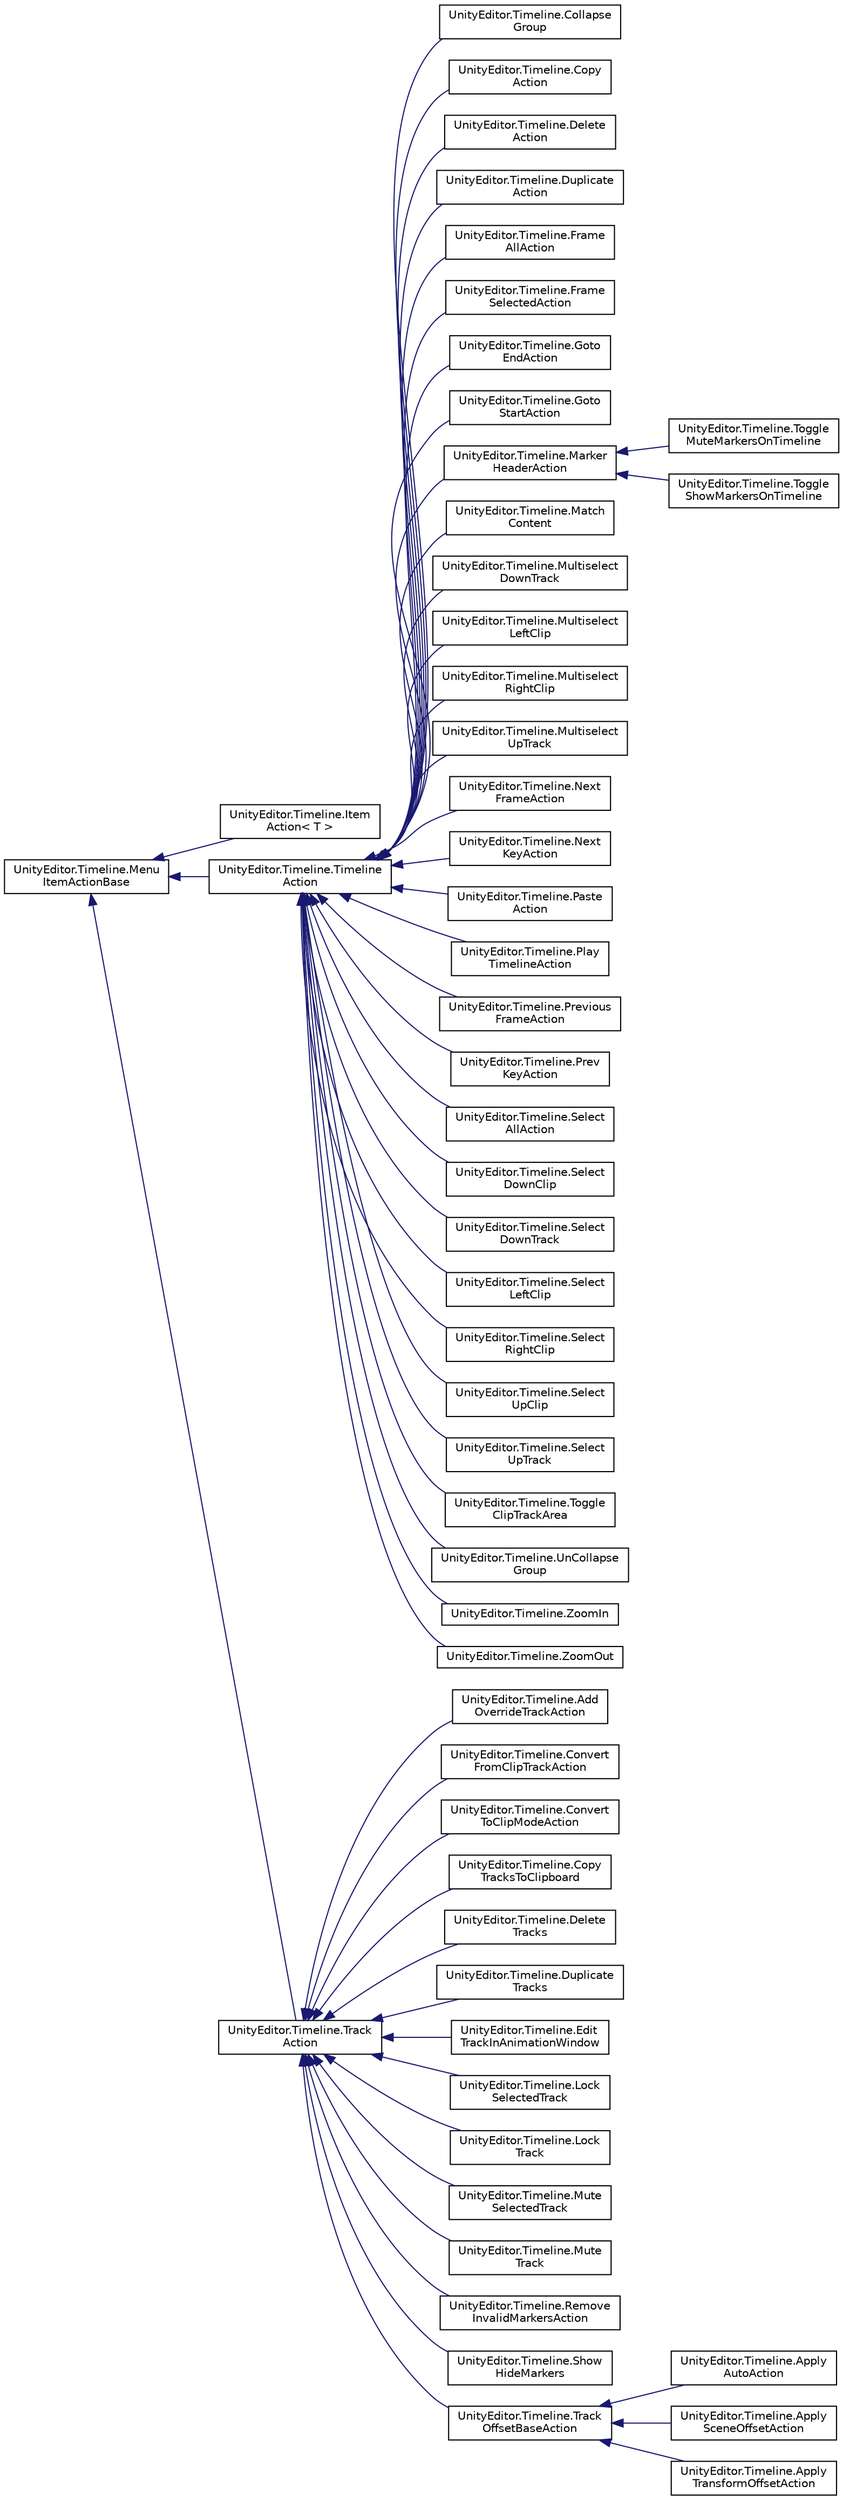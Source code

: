 digraph "Graphical Class Hierarchy"
{
 // LATEX_PDF_SIZE
  edge [fontname="Helvetica",fontsize="10",labelfontname="Helvetica",labelfontsize="10"];
  node [fontname="Helvetica",fontsize="10",shape=record];
  rankdir="LR";
  Node0 [label="UnityEditor.Timeline.Menu\lItemActionBase",height=0.2,width=0.4,color="black", fillcolor="white", style="filled",URL="$class_unity_editor_1_1_timeline_1_1_menu_item_action_base.html",tooltip=" "];
  Node0 -> Node1 [dir="back",color="midnightblue",fontsize="10",style="solid",fontname="Helvetica"];
  Node1 [label="UnityEditor.Timeline.Item\lAction\< T \>",height=0.2,width=0.4,color="black", fillcolor="white", style="filled",URL="$class_unity_editor_1_1_timeline_1_1_item_action.html",tooltip=" "];
  Node0 -> Node2 [dir="back",color="midnightblue",fontsize="10",style="solid",fontname="Helvetica"];
  Node2 [label="UnityEditor.Timeline.Timeline\lAction",height=0.2,width=0.4,color="black", fillcolor="white", style="filled",URL="$class_unity_editor_1_1_timeline_1_1_timeline_action.html",tooltip=" "];
  Node2 -> Node3 [dir="back",color="midnightblue",fontsize="10",style="solid",fontname="Helvetica"];
  Node3 [label="UnityEditor.Timeline.Collapse\lGroup",height=0.2,width=0.4,color="black", fillcolor="white", style="filled",URL="$class_unity_editor_1_1_timeline_1_1_collapse_group.html",tooltip=" "];
  Node2 -> Node4 [dir="back",color="midnightblue",fontsize="10",style="solid",fontname="Helvetica"];
  Node4 [label="UnityEditor.Timeline.Copy\lAction",height=0.2,width=0.4,color="black", fillcolor="white", style="filled",URL="$class_unity_editor_1_1_timeline_1_1_copy_action.html",tooltip=" "];
  Node2 -> Node5 [dir="back",color="midnightblue",fontsize="10",style="solid",fontname="Helvetica"];
  Node5 [label="UnityEditor.Timeline.Delete\lAction",height=0.2,width=0.4,color="black", fillcolor="white", style="filled",URL="$class_unity_editor_1_1_timeline_1_1_delete_action.html",tooltip=" "];
  Node2 -> Node6 [dir="back",color="midnightblue",fontsize="10",style="solid",fontname="Helvetica"];
  Node6 [label="UnityEditor.Timeline.Duplicate\lAction",height=0.2,width=0.4,color="black", fillcolor="white", style="filled",URL="$class_unity_editor_1_1_timeline_1_1_duplicate_action.html",tooltip=" "];
  Node2 -> Node7 [dir="back",color="midnightblue",fontsize="10",style="solid",fontname="Helvetica"];
  Node7 [label="UnityEditor.Timeline.Frame\lAllAction",height=0.2,width=0.4,color="black", fillcolor="white", style="filled",URL="$class_unity_editor_1_1_timeline_1_1_frame_all_action.html",tooltip=" "];
  Node2 -> Node8 [dir="back",color="midnightblue",fontsize="10",style="solid",fontname="Helvetica"];
  Node8 [label="UnityEditor.Timeline.Frame\lSelectedAction",height=0.2,width=0.4,color="black", fillcolor="white", style="filled",URL="$class_unity_editor_1_1_timeline_1_1_frame_selected_action.html",tooltip=" "];
  Node2 -> Node9 [dir="back",color="midnightblue",fontsize="10",style="solid",fontname="Helvetica"];
  Node9 [label="UnityEditor.Timeline.Goto\lEndAction",height=0.2,width=0.4,color="black", fillcolor="white", style="filled",URL="$class_unity_editor_1_1_timeline_1_1_goto_end_action.html",tooltip=" "];
  Node2 -> Node10 [dir="back",color="midnightblue",fontsize="10",style="solid",fontname="Helvetica"];
  Node10 [label="UnityEditor.Timeline.Goto\lStartAction",height=0.2,width=0.4,color="black", fillcolor="white", style="filled",URL="$class_unity_editor_1_1_timeline_1_1_goto_start_action.html",tooltip=" "];
  Node2 -> Node11 [dir="back",color="midnightblue",fontsize="10",style="solid",fontname="Helvetica"];
  Node11 [label="UnityEditor.Timeline.Marker\lHeaderAction",height=0.2,width=0.4,color="black", fillcolor="white", style="filled",URL="$class_unity_editor_1_1_timeline_1_1_marker_header_action.html",tooltip=" "];
  Node11 -> Node12 [dir="back",color="midnightblue",fontsize="10",style="solid",fontname="Helvetica"];
  Node12 [label="UnityEditor.Timeline.Toggle\lMuteMarkersOnTimeline",height=0.2,width=0.4,color="black", fillcolor="white", style="filled",URL="$class_unity_editor_1_1_timeline_1_1_toggle_mute_markers_on_timeline.html",tooltip=" "];
  Node11 -> Node13 [dir="back",color="midnightblue",fontsize="10",style="solid",fontname="Helvetica"];
  Node13 [label="UnityEditor.Timeline.Toggle\lShowMarkersOnTimeline",height=0.2,width=0.4,color="black", fillcolor="white", style="filled",URL="$class_unity_editor_1_1_timeline_1_1_toggle_show_markers_on_timeline.html",tooltip=" "];
  Node2 -> Node14 [dir="back",color="midnightblue",fontsize="10",style="solid",fontname="Helvetica"];
  Node14 [label="UnityEditor.Timeline.Match\lContent",height=0.2,width=0.4,color="black", fillcolor="white", style="filled",URL="$class_unity_editor_1_1_timeline_1_1_match_content.html",tooltip=" "];
  Node2 -> Node15 [dir="back",color="midnightblue",fontsize="10",style="solid",fontname="Helvetica"];
  Node15 [label="UnityEditor.Timeline.Multiselect\lDownTrack",height=0.2,width=0.4,color="black", fillcolor="white", style="filled",URL="$class_unity_editor_1_1_timeline_1_1_multiselect_down_track.html",tooltip=" "];
  Node2 -> Node16 [dir="back",color="midnightblue",fontsize="10",style="solid",fontname="Helvetica"];
  Node16 [label="UnityEditor.Timeline.Multiselect\lLeftClip",height=0.2,width=0.4,color="black", fillcolor="white", style="filled",URL="$class_unity_editor_1_1_timeline_1_1_multiselect_left_clip.html",tooltip=" "];
  Node2 -> Node17 [dir="back",color="midnightblue",fontsize="10",style="solid",fontname="Helvetica"];
  Node17 [label="UnityEditor.Timeline.Multiselect\lRightClip",height=0.2,width=0.4,color="black", fillcolor="white", style="filled",URL="$class_unity_editor_1_1_timeline_1_1_multiselect_right_clip.html",tooltip=" "];
  Node2 -> Node18 [dir="back",color="midnightblue",fontsize="10",style="solid",fontname="Helvetica"];
  Node18 [label="UnityEditor.Timeline.Multiselect\lUpTrack",height=0.2,width=0.4,color="black", fillcolor="white", style="filled",URL="$class_unity_editor_1_1_timeline_1_1_multiselect_up_track.html",tooltip=" "];
  Node2 -> Node19 [dir="back",color="midnightblue",fontsize="10",style="solid",fontname="Helvetica"];
  Node19 [label="UnityEditor.Timeline.Next\lFrameAction",height=0.2,width=0.4,color="black", fillcolor="white", style="filled",URL="$class_unity_editor_1_1_timeline_1_1_next_frame_action.html",tooltip=" "];
  Node2 -> Node20 [dir="back",color="midnightblue",fontsize="10",style="solid",fontname="Helvetica"];
  Node20 [label="UnityEditor.Timeline.Next\lKeyAction",height=0.2,width=0.4,color="black", fillcolor="white", style="filled",URL="$class_unity_editor_1_1_timeline_1_1_next_key_action.html",tooltip=" "];
  Node2 -> Node21 [dir="back",color="midnightblue",fontsize="10",style="solid",fontname="Helvetica"];
  Node21 [label="UnityEditor.Timeline.Paste\lAction",height=0.2,width=0.4,color="black", fillcolor="white", style="filled",URL="$class_unity_editor_1_1_timeline_1_1_paste_action.html",tooltip=" "];
  Node2 -> Node22 [dir="back",color="midnightblue",fontsize="10",style="solid",fontname="Helvetica"];
  Node22 [label="UnityEditor.Timeline.Play\lTimelineAction",height=0.2,width=0.4,color="black", fillcolor="white", style="filled",URL="$class_unity_editor_1_1_timeline_1_1_play_timeline_action.html",tooltip=" "];
  Node2 -> Node23 [dir="back",color="midnightblue",fontsize="10",style="solid",fontname="Helvetica"];
  Node23 [label="UnityEditor.Timeline.Previous\lFrameAction",height=0.2,width=0.4,color="black", fillcolor="white", style="filled",URL="$class_unity_editor_1_1_timeline_1_1_previous_frame_action.html",tooltip=" "];
  Node2 -> Node24 [dir="back",color="midnightblue",fontsize="10",style="solid",fontname="Helvetica"];
  Node24 [label="UnityEditor.Timeline.Prev\lKeyAction",height=0.2,width=0.4,color="black", fillcolor="white", style="filled",URL="$class_unity_editor_1_1_timeline_1_1_prev_key_action.html",tooltip=" "];
  Node2 -> Node25 [dir="back",color="midnightblue",fontsize="10",style="solid",fontname="Helvetica"];
  Node25 [label="UnityEditor.Timeline.Select\lAllAction",height=0.2,width=0.4,color="black", fillcolor="white", style="filled",URL="$class_unity_editor_1_1_timeline_1_1_select_all_action.html",tooltip=" "];
  Node2 -> Node26 [dir="back",color="midnightblue",fontsize="10",style="solid",fontname="Helvetica"];
  Node26 [label="UnityEditor.Timeline.Select\lDownClip",height=0.2,width=0.4,color="black", fillcolor="white", style="filled",URL="$class_unity_editor_1_1_timeline_1_1_select_down_clip.html",tooltip=" "];
  Node2 -> Node27 [dir="back",color="midnightblue",fontsize="10",style="solid",fontname="Helvetica"];
  Node27 [label="UnityEditor.Timeline.Select\lDownTrack",height=0.2,width=0.4,color="black", fillcolor="white", style="filled",URL="$class_unity_editor_1_1_timeline_1_1_select_down_track.html",tooltip=" "];
  Node2 -> Node28 [dir="back",color="midnightblue",fontsize="10",style="solid",fontname="Helvetica"];
  Node28 [label="UnityEditor.Timeline.Select\lLeftClip",height=0.2,width=0.4,color="black", fillcolor="white", style="filled",URL="$class_unity_editor_1_1_timeline_1_1_select_left_clip.html",tooltip=" "];
  Node2 -> Node29 [dir="back",color="midnightblue",fontsize="10",style="solid",fontname="Helvetica"];
  Node29 [label="UnityEditor.Timeline.Select\lRightClip",height=0.2,width=0.4,color="black", fillcolor="white", style="filled",URL="$class_unity_editor_1_1_timeline_1_1_select_right_clip.html",tooltip=" "];
  Node2 -> Node30 [dir="back",color="midnightblue",fontsize="10",style="solid",fontname="Helvetica"];
  Node30 [label="UnityEditor.Timeline.Select\lUpClip",height=0.2,width=0.4,color="black", fillcolor="white", style="filled",URL="$class_unity_editor_1_1_timeline_1_1_select_up_clip.html",tooltip=" "];
  Node2 -> Node31 [dir="back",color="midnightblue",fontsize="10",style="solid",fontname="Helvetica"];
  Node31 [label="UnityEditor.Timeline.Select\lUpTrack",height=0.2,width=0.4,color="black", fillcolor="white", style="filled",URL="$class_unity_editor_1_1_timeline_1_1_select_up_track.html",tooltip=" "];
  Node2 -> Node32 [dir="back",color="midnightblue",fontsize="10",style="solid",fontname="Helvetica"];
  Node32 [label="UnityEditor.Timeline.Toggle\lClipTrackArea",height=0.2,width=0.4,color="black", fillcolor="white", style="filled",URL="$class_unity_editor_1_1_timeline_1_1_toggle_clip_track_area.html",tooltip=" "];
  Node2 -> Node33 [dir="back",color="midnightblue",fontsize="10",style="solid",fontname="Helvetica"];
  Node33 [label="UnityEditor.Timeline.UnCollapse\lGroup",height=0.2,width=0.4,color="black", fillcolor="white", style="filled",URL="$class_unity_editor_1_1_timeline_1_1_un_collapse_group.html",tooltip=" "];
  Node2 -> Node34 [dir="back",color="midnightblue",fontsize="10",style="solid",fontname="Helvetica"];
  Node34 [label="UnityEditor.Timeline.ZoomIn",height=0.2,width=0.4,color="black", fillcolor="white", style="filled",URL="$class_unity_editor_1_1_timeline_1_1_zoom_in.html",tooltip=" "];
  Node2 -> Node35 [dir="back",color="midnightblue",fontsize="10",style="solid",fontname="Helvetica"];
  Node35 [label="UnityEditor.Timeline.ZoomOut",height=0.2,width=0.4,color="black", fillcolor="white", style="filled",URL="$class_unity_editor_1_1_timeline_1_1_zoom_out.html",tooltip=" "];
  Node0 -> Node36 [dir="back",color="midnightblue",fontsize="10",style="solid",fontname="Helvetica"];
  Node36 [label="UnityEditor.Timeline.Track\lAction",height=0.2,width=0.4,color="black", fillcolor="white", style="filled",URL="$class_unity_editor_1_1_timeline_1_1_track_action.html",tooltip=" "];
  Node36 -> Node37 [dir="back",color="midnightblue",fontsize="10",style="solid",fontname="Helvetica"];
  Node37 [label="UnityEditor.Timeline.Add\lOverrideTrackAction",height=0.2,width=0.4,color="black", fillcolor="white", style="filled",URL="$class_unity_editor_1_1_timeline_1_1_add_override_track_action.html",tooltip=" "];
  Node36 -> Node38 [dir="back",color="midnightblue",fontsize="10",style="solid",fontname="Helvetica"];
  Node38 [label="UnityEditor.Timeline.Convert\lFromClipTrackAction",height=0.2,width=0.4,color="black", fillcolor="white", style="filled",URL="$class_unity_editor_1_1_timeline_1_1_convert_from_clip_track_action.html",tooltip=" "];
  Node36 -> Node39 [dir="back",color="midnightblue",fontsize="10",style="solid",fontname="Helvetica"];
  Node39 [label="UnityEditor.Timeline.Convert\lToClipModeAction",height=0.2,width=0.4,color="black", fillcolor="white", style="filled",URL="$class_unity_editor_1_1_timeline_1_1_convert_to_clip_mode_action.html",tooltip=" "];
  Node36 -> Node40 [dir="back",color="midnightblue",fontsize="10",style="solid",fontname="Helvetica"];
  Node40 [label="UnityEditor.Timeline.Copy\lTracksToClipboard",height=0.2,width=0.4,color="black", fillcolor="white", style="filled",URL="$class_unity_editor_1_1_timeline_1_1_copy_tracks_to_clipboard.html",tooltip=" "];
  Node36 -> Node41 [dir="back",color="midnightblue",fontsize="10",style="solid",fontname="Helvetica"];
  Node41 [label="UnityEditor.Timeline.Delete\lTracks",height=0.2,width=0.4,color="black", fillcolor="white", style="filled",URL="$class_unity_editor_1_1_timeline_1_1_delete_tracks.html",tooltip=" "];
  Node36 -> Node42 [dir="back",color="midnightblue",fontsize="10",style="solid",fontname="Helvetica"];
  Node42 [label="UnityEditor.Timeline.Duplicate\lTracks",height=0.2,width=0.4,color="black", fillcolor="white", style="filled",URL="$class_unity_editor_1_1_timeline_1_1_duplicate_tracks.html",tooltip=" "];
  Node36 -> Node43 [dir="back",color="midnightblue",fontsize="10",style="solid",fontname="Helvetica"];
  Node43 [label="UnityEditor.Timeline.Edit\lTrackInAnimationWindow",height=0.2,width=0.4,color="black", fillcolor="white", style="filled",URL="$class_unity_editor_1_1_timeline_1_1_edit_track_in_animation_window.html",tooltip=" "];
  Node36 -> Node44 [dir="back",color="midnightblue",fontsize="10",style="solid",fontname="Helvetica"];
  Node44 [label="UnityEditor.Timeline.Lock\lSelectedTrack",height=0.2,width=0.4,color="black", fillcolor="white", style="filled",URL="$class_unity_editor_1_1_timeline_1_1_lock_selected_track.html",tooltip=" "];
  Node36 -> Node45 [dir="back",color="midnightblue",fontsize="10",style="solid",fontname="Helvetica"];
  Node45 [label="UnityEditor.Timeline.Lock\lTrack",height=0.2,width=0.4,color="black", fillcolor="white", style="filled",URL="$class_unity_editor_1_1_timeline_1_1_lock_track.html",tooltip=" "];
  Node36 -> Node46 [dir="back",color="midnightblue",fontsize="10",style="solid",fontname="Helvetica"];
  Node46 [label="UnityEditor.Timeline.Mute\lSelectedTrack",height=0.2,width=0.4,color="black", fillcolor="white", style="filled",URL="$class_unity_editor_1_1_timeline_1_1_mute_selected_track.html",tooltip=" "];
  Node36 -> Node47 [dir="back",color="midnightblue",fontsize="10",style="solid",fontname="Helvetica"];
  Node47 [label="UnityEditor.Timeline.Mute\lTrack",height=0.2,width=0.4,color="black", fillcolor="white", style="filled",URL="$class_unity_editor_1_1_timeline_1_1_mute_track.html",tooltip=" "];
  Node36 -> Node48 [dir="back",color="midnightblue",fontsize="10",style="solid",fontname="Helvetica"];
  Node48 [label="UnityEditor.Timeline.Remove\lInvalidMarkersAction",height=0.2,width=0.4,color="black", fillcolor="white", style="filled",URL="$class_unity_editor_1_1_timeline_1_1_remove_invalid_markers_action.html",tooltip=" "];
  Node36 -> Node49 [dir="back",color="midnightblue",fontsize="10",style="solid",fontname="Helvetica"];
  Node49 [label="UnityEditor.Timeline.Show\lHideMarkers",height=0.2,width=0.4,color="black", fillcolor="white", style="filled",URL="$class_unity_editor_1_1_timeline_1_1_show_hide_markers.html",tooltip=" "];
  Node36 -> Node50 [dir="back",color="midnightblue",fontsize="10",style="solid",fontname="Helvetica"];
  Node50 [label="UnityEditor.Timeline.Track\lOffsetBaseAction",height=0.2,width=0.4,color="black", fillcolor="white", style="filled",URL="$class_unity_editor_1_1_timeline_1_1_track_offset_base_action.html",tooltip=" "];
  Node50 -> Node51 [dir="back",color="midnightblue",fontsize="10",style="solid",fontname="Helvetica"];
  Node51 [label="UnityEditor.Timeline.Apply\lAutoAction",height=0.2,width=0.4,color="black", fillcolor="white", style="filled",URL="$class_unity_editor_1_1_timeline_1_1_apply_auto_action.html",tooltip=" "];
  Node50 -> Node52 [dir="back",color="midnightblue",fontsize="10",style="solid",fontname="Helvetica"];
  Node52 [label="UnityEditor.Timeline.Apply\lSceneOffsetAction",height=0.2,width=0.4,color="black", fillcolor="white", style="filled",URL="$class_unity_editor_1_1_timeline_1_1_apply_scene_offset_action.html",tooltip=" "];
  Node50 -> Node53 [dir="back",color="midnightblue",fontsize="10",style="solid",fontname="Helvetica"];
  Node53 [label="UnityEditor.Timeline.Apply\lTransformOffsetAction",height=0.2,width=0.4,color="black", fillcolor="white", style="filled",URL="$class_unity_editor_1_1_timeline_1_1_apply_transform_offset_action.html",tooltip=" "];
}
